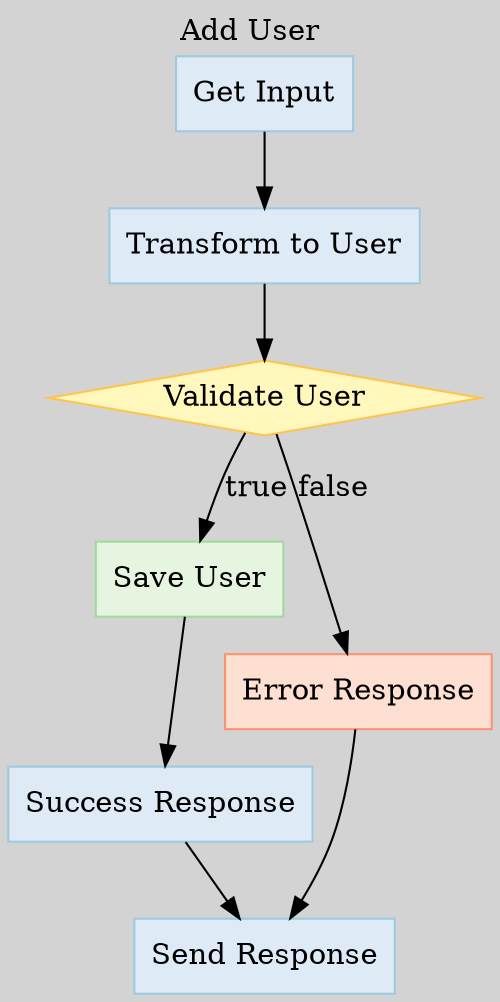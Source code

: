 strict digraph {

	bgcolor="lightgrey";

	label="Add User";

	labelloc="t";


	"Save User" [ color="2", colorscheme="greens3", fillcolor="1", shape="rectangle", style="filled",  weight=0 ];

	"Save User" -> "Success Response" [  weight=0 ];

	"Error Response" [ color="2", colorscheme="reds3", fillcolor="1", shape="rectangle", style="filled",  weight=0 ];

	"Error Response" -> "Send Response" [  weight=0 ];

	"Success Response" [ color="2", colorscheme="blues3", fillcolor="1", shape="rectangle", style="filled",  weight=0 ];

	"Success Response" -> "Send Response" [  weight=0 ];

	"Send Response" [ color="2", colorscheme="blues3", fillcolor="1", shape="rectangle", style="filled",  weight=0 ];

	"Get Input" [ color="2", colorscheme="blues3", fillcolor="1", shape="rectangle", style="filled",  weight=0 ];

	"Get Input" -> "Transform to User" [  weight=0 ];

	"Transform to User" [ color="2", colorscheme="blues3", fillcolor="1", shape="rectangle", style="filled",  weight=0 ];

	"Transform to User" -> "Validate User" [  weight=0 ];

	"Validate User" [ color="2", colorscheme="ylorbr3", fillcolor="1", shape="diamond", style="filled",  weight=0 ];

	"Validate User" -> "Save User" [ label="true",  weight=0 ];

	"Validate User" -> "Error Response" [ label="false",  weight=0 ];

}
